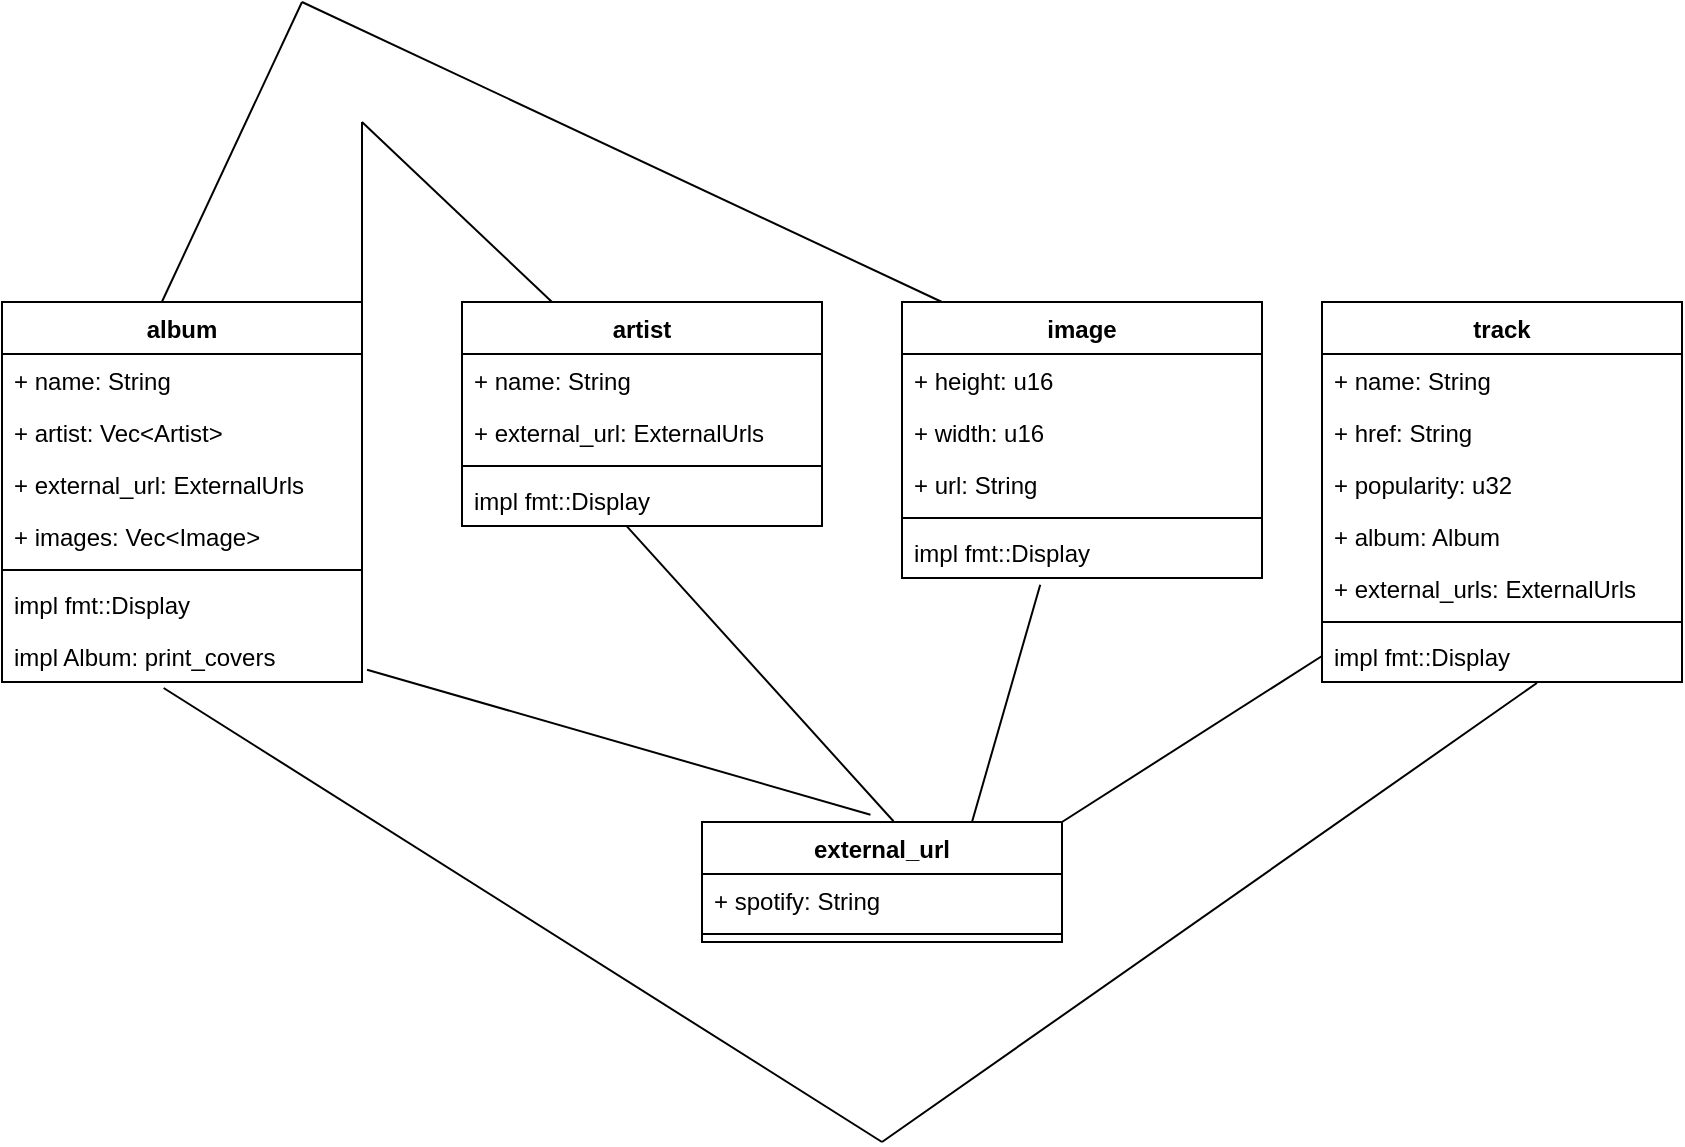 <mxfile version="20.7.3" type="device"><diagram id="kkeOVy-UeaIgRXnQb4Lh" name="Page-1"><mxGraphModel dx="1195" dy="652" grid="1" gridSize="10" guides="1" tooltips="1" connect="1" arrows="1" fold="1" page="1" pageScale="1" pageWidth="850" pageHeight="1100" math="0" shadow="0"><root><mxCell id="0"/><mxCell id="1" parent="0"/><mxCell id="hssb_KHNNa2tLjp9-2dW-55" value="album" style="swimlane;fontStyle=1;align=center;verticalAlign=top;childLayout=stackLayout;horizontal=1;startSize=26;horizontalStack=0;resizeParent=1;resizeParentMax=0;resizeLast=0;collapsible=1;marginBottom=0;" vertex="1" parent="1"><mxGeometry x="80" y="200" width="180" height="190" as="geometry"/></mxCell><mxCell id="hssb_KHNNa2tLjp9-2dW-56" value="+ name: String&#xA;" style="text;strokeColor=none;fillColor=none;align=left;verticalAlign=top;spacingLeft=4;spacingRight=4;overflow=hidden;rotatable=0;points=[[0,0.5],[1,0.5]];portConstraint=eastwest;" vertex="1" parent="hssb_KHNNa2tLjp9-2dW-55"><mxGeometry y="26" width="180" height="26" as="geometry"/></mxCell><mxCell id="hssb_KHNNa2tLjp9-2dW-59" value="+ artist: Vec&lt;Artist&gt;&#xA;" style="text;strokeColor=none;fillColor=none;align=left;verticalAlign=top;spacingLeft=4;spacingRight=4;overflow=hidden;rotatable=0;points=[[0,0.5],[1,0.5]];portConstraint=eastwest;" vertex="1" parent="hssb_KHNNa2tLjp9-2dW-55"><mxGeometry y="52" width="180" height="26" as="geometry"/></mxCell><mxCell id="hssb_KHNNa2tLjp9-2dW-60" value="+ external_url: ExternalUrls&#xA;" style="text;strokeColor=none;fillColor=none;align=left;verticalAlign=top;spacingLeft=4;spacingRight=4;overflow=hidden;rotatable=0;points=[[0,0.5],[1,0.5]];portConstraint=eastwest;" vertex="1" parent="hssb_KHNNa2tLjp9-2dW-55"><mxGeometry y="78" width="180" height="26" as="geometry"/></mxCell><mxCell id="hssb_KHNNa2tLjp9-2dW-61" value="+ images: Vec&lt;Image&gt;&#xA;" style="text;strokeColor=none;fillColor=none;align=left;verticalAlign=top;spacingLeft=4;spacingRight=4;overflow=hidden;rotatable=0;points=[[0,0.5],[1,0.5]];portConstraint=eastwest;" vertex="1" parent="hssb_KHNNa2tLjp9-2dW-55"><mxGeometry y="104" width="180" height="26" as="geometry"/></mxCell><mxCell id="hssb_KHNNa2tLjp9-2dW-57" value="" style="line;strokeWidth=1;fillColor=none;align=left;verticalAlign=middle;spacingTop=-1;spacingLeft=3;spacingRight=3;rotatable=0;labelPosition=right;points=[];portConstraint=eastwest;strokeColor=inherit;" vertex="1" parent="hssb_KHNNa2tLjp9-2dW-55"><mxGeometry y="130" width="180" height="8" as="geometry"/></mxCell><mxCell id="hssb_KHNNa2tLjp9-2dW-58" value="impl fmt::Display" style="text;strokeColor=none;fillColor=none;align=left;verticalAlign=top;spacingLeft=4;spacingRight=4;overflow=hidden;rotatable=0;points=[[0,0.5],[1,0.5]];portConstraint=eastwest;" vertex="1" parent="hssb_KHNNa2tLjp9-2dW-55"><mxGeometry y="138" width="180" height="26" as="geometry"/></mxCell><mxCell id="hssb_KHNNa2tLjp9-2dW-63" value="impl Album: print_covers" style="text;strokeColor=none;fillColor=none;align=left;verticalAlign=top;spacingLeft=4;spacingRight=4;overflow=hidden;rotatable=0;points=[[0,0.5],[1,0.5]];portConstraint=eastwest;" vertex="1" parent="hssb_KHNNa2tLjp9-2dW-55"><mxGeometry y="164" width="180" height="26" as="geometry"/></mxCell><mxCell id="hssb_KHNNa2tLjp9-2dW-65" value="artist" style="swimlane;fontStyle=1;align=center;verticalAlign=top;childLayout=stackLayout;horizontal=1;startSize=26;horizontalStack=0;resizeParent=1;resizeParentMax=0;resizeLast=0;collapsible=1;marginBottom=0;" vertex="1" parent="1"><mxGeometry x="310" y="200" width="180" height="112" as="geometry"/></mxCell><mxCell id="hssb_KHNNa2tLjp9-2dW-66" value="+ name: String&#xA;" style="text;strokeColor=none;fillColor=none;align=left;verticalAlign=top;spacingLeft=4;spacingRight=4;overflow=hidden;rotatable=0;points=[[0,0.5],[1,0.5]];portConstraint=eastwest;" vertex="1" parent="hssb_KHNNa2tLjp9-2dW-65"><mxGeometry y="26" width="180" height="26" as="geometry"/></mxCell><mxCell id="hssb_KHNNa2tLjp9-2dW-68" value="+ external_url: ExternalUrls&#xA;" style="text;strokeColor=none;fillColor=none;align=left;verticalAlign=top;spacingLeft=4;spacingRight=4;overflow=hidden;rotatable=0;points=[[0,0.5],[1,0.5]];portConstraint=eastwest;" vertex="1" parent="hssb_KHNNa2tLjp9-2dW-65"><mxGeometry y="52" width="180" height="26" as="geometry"/></mxCell><mxCell id="hssb_KHNNa2tLjp9-2dW-70" value="" style="line;strokeWidth=1;fillColor=none;align=left;verticalAlign=middle;spacingTop=-1;spacingLeft=3;spacingRight=3;rotatable=0;labelPosition=right;points=[];portConstraint=eastwest;strokeColor=inherit;" vertex="1" parent="hssb_KHNNa2tLjp9-2dW-65"><mxGeometry y="78" width="180" height="8" as="geometry"/></mxCell><mxCell id="hssb_KHNNa2tLjp9-2dW-71" value="impl fmt::Display" style="text;strokeColor=none;fillColor=none;align=left;verticalAlign=top;spacingLeft=4;spacingRight=4;overflow=hidden;rotatable=0;points=[[0,0.5],[1,0.5]];portConstraint=eastwest;" vertex="1" parent="hssb_KHNNa2tLjp9-2dW-65"><mxGeometry y="86" width="180" height="26" as="geometry"/></mxCell><mxCell id="hssb_KHNNa2tLjp9-2dW-73" value="image" style="swimlane;fontStyle=1;align=center;verticalAlign=top;childLayout=stackLayout;horizontal=1;startSize=26;horizontalStack=0;resizeParent=1;resizeParentMax=0;resizeLast=0;collapsible=1;marginBottom=0;" vertex="1" parent="1"><mxGeometry x="530" y="200" width="180" height="138" as="geometry"/></mxCell><mxCell id="hssb_KHNNa2tLjp9-2dW-74" value="+ height: u16" style="text;strokeColor=none;fillColor=none;align=left;verticalAlign=top;spacingLeft=4;spacingRight=4;overflow=hidden;rotatable=0;points=[[0,0.5],[1,0.5]];portConstraint=eastwest;" vertex="1" parent="hssb_KHNNa2tLjp9-2dW-73"><mxGeometry y="26" width="180" height="26" as="geometry"/></mxCell><mxCell id="hssb_KHNNa2tLjp9-2dW-78" value="+ width: u16" style="text;strokeColor=none;fillColor=none;align=left;verticalAlign=top;spacingLeft=4;spacingRight=4;overflow=hidden;rotatable=0;points=[[0,0.5],[1,0.5]];portConstraint=eastwest;" vertex="1" parent="hssb_KHNNa2tLjp9-2dW-73"><mxGeometry y="52" width="180" height="26" as="geometry"/></mxCell><mxCell id="hssb_KHNNa2tLjp9-2dW-75" value="+ url: String&#xA;" style="text;strokeColor=none;fillColor=none;align=left;verticalAlign=top;spacingLeft=4;spacingRight=4;overflow=hidden;rotatable=0;points=[[0,0.5],[1,0.5]];portConstraint=eastwest;" vertex="1" parent="hssb_KHNNa2tLjp9-2dW-73"><mxGeometry y="78" width="180" height="26" as="geometry"/></mxCell><mxCell id="hssb_KHNNa2tLjp9-2dW-76" value="" style="line;strokeWidth=1;fillColor=none;align=left;verticalAlign=middle;spacingTop=-1;spacingLeft=3;spacingRight=3;rotatable=0;labelPosition=right;points=[];portConstraint=eastwest;strokeColor=inherit;" vertex="1" parent="hssb_KHNNa2tLjp9-2dW-73"><mxGeometry y="104" width="180" height="8" as="geometry"/></mxCell><mxCell id="hssb_KHNNa2tLjp9-2dW-77" value="impl fmt::Display" style="text;strokeColor=none;fillColor=none;align=left;verticalAlign=top;spacingLeft=4;spacingRight=4;overflow=hidden;rotatable=0;points=[[0,0.5],[1,0.5]];portConstraint=eastwest;" vertex="1" parent="hssb_KHNNa2tLjp9-2dW-73"><mxGeometry y="112" width="180" height="26" as="geometry"/></mxCell><mxCell id="hssb_KHNNa2tLjp9-2dW-79" value="track" style="swimlane;fontStyle=1;align=center;verticalAlign=top;childLayout=stackLayout;horizontal=1;startSize=26;horizontalStack=0;resizeParent=1;resizeParentMax=0;resizeLast=0;collapsible=1;marginBottom=0;" vertex="1" parent="1"><mxGeometry x="740" y="200" width="180" height="190" as="geometry"/></mxCell><mxCell id="hssb_KHNNa2tLjp9-2dW-80" value="+ name: String" style="text;strokeColor=none;fillColor=none;align=left;verticalAlign=top;spacingLeft=4;spacingRight=4;overflow=hidden;rotatable=0;points=[[0,0.5],[1,0.5]];portConstraint=eastwest;" vertex="1" parent="hssb_KHNNa2tLjp9-2dW-79"><mxGeometry y="26" width="180" height="26" as="geometry"/></mxCell><mxCell id="hssb_KHNNa2tLjp9-2dW-81" value="+ href: String" style="text;strokeColor=none;fillColor=none;align=left;verticalAlign=top;spacingLeft=4;spacingRight=4;overflow=hidden;rotatable=0;points=[[0,0.5],[1,0.5]];portConstraint=eastwest;" vertex="1" parent="hssb_KHNNa2tLjp9-2dW-79"><mxGeometry y="52" width="180" height="26" as="geometry"/></mxCell><mxCell id="hssb_KHNNa2tLjp9-2dW-82" value="+ popularity: u32" style="text;strokeColor=none;fillColor=none;align=left;verticalAlign=top;spacingLeft=4;spacingRight=4;overflow=hidden;rotatable=0;points=[[0,0.5],[1,0.5]];portConstraint=eastwest;" vertex="1" parent="hssb_KHNNa2tLjp9-2dW-79"><mxGeometry y="78" width="180" height="26" as="geometry"/></mxCell><mxCell id="hssb_KHNNa2tLjp9-2dW-85" value="+ album: Album" style="text;strokeColor=none;fillColor=none;align=left;verticalAlign=top;spacingLeft=4;spacingRight=4;overflow=hidden;rotatable=0;points=[[0,0.5],[1,0.5]];portConstraint=eastwest;" vertex="1" parent="hssb_KHNNa2tLjp9-2dW-79"><mxGeometry y="104" width="180" height="26" as="geometry"/></mxCell><mxCell id="hssb_KHNNa2tLjp9-2dW-86" value="+ external_urls: ExternalUrls" style="text;strokeColor=none;fillColor=none;align=left;verticalAlign=top;spacingLeft=4;spacingRight=4;overflow=hidden;rotatable=0;points=[[0,0.5],[1,0.5]];portConstraint=eastwest;" vertex="1" parent="hssb_KHNNa2tLjp9-2dW-79"><mxGeometry y="130" width="180" height="26" as="geometry"/></mxCell><mxCell id="hssb_KHNNa2tLjp9-2dW-83" value="" style="line;strokeWidth=1;fillColor=none;align=left;verticalAlign=middle;spacingTop=-1;spacingLeft=3;spacingRight=3;rotatable=0;labelPosition=right;points=[];portConstraint=eastwest;strokeColor=inherit;" vertex="1" parent="hssb_KHNNa2tLjp9-2dW-79"><mxGeometry y="156" width="180" height="8" as="geometry"/></mxCell><mxCell id="hssb_KHNNa2tLjp9-2dW-84" value="impl fmt::Display" style="text;strokeColor=none;fillColor=none;align=left;verticalAlign=top;spacingLeft=4;spacingRight=4;overflow=hidden;rotatable=0;points=[[0,0.5],[1,0.5]];portConstraint=eastwest;" vertex="1" parent="hssb_KHNNa2tLjp9-2dW-79"><mxGeometry y="164" width="180" height="26" as="geometry"/></mxCell><mxCell id="hssb_KHNNa2tLjp9-2dW-87" value="external_url" style="swimlane;fontStyle=1;align=center;verticalAlign=top;childLayout=stackLayout;horizontal=1;startSize=26;horizontalStack=0;resizeParent=1;resizeParentMax=0;resizeLast=0;collapsible=1;marginBottom=0;" vertex="1" parent="1"><mxGeometry x="430" y="460" width="180" height="60" as="geometry"/></mxCell><mxCell id="hssb_KHNNa2tLjp9-2dW-91" value="+ spotify: String" style="text;strokeColor=none;fillColor=none;align=left;verticalAlign=top;spacingLeft=4;spacingRight=4;overflow=hidden;rotatable=0;points=[[0,0.5],[1,0.5]];portConstraint=eastwest;" vertex="1" parent="hssb_KHNNa2tLjp9-2dW-87"><mxGeometry y="26" width="180" height="26" as="geometry"/></mxCell><mxCell id="hssb_KHNNa2tLjp9-2dW-92" value="" style="line;strokeWidth=1;fillColor=none;align=left;verticalAlign=middle;spacingTop=-1;spacingLeft=3;spacingRight=3;rotatable=0;labelPosition=right;points=[];portConstraint=eastwest;strokeColor=inherit;" vertex="1" parent="hssb_KHNNa2tLjp9-2dW-87"><mxGeometry y="52" width="180" height="8" as="geometry"/></mxCell><mxCell id="hssb_KHNNa2tLjp9-2dW-95" value="" style="endArrow=none;html=1;rounded=0;exitX=0.468;exitY=-0.061;exitDx=0;exitDy=0;exitPerimeter=0;entryX=1.014;entryY=0.763;entryDx=0;entryDy=0;entryPerimeter=0;" edge="1" parent="1" source="hssb_KHNNa2tLjp9-2dW-87" target="hssb_KHNNa2tLjp9-2dW-63"><mxGeometry width="50" height="50" relative="1" as="geometry"><mxPoint x="550" y="440" as="sourcePoint"/><mxPoint x="600" y="390" as="targetPoint"/></mxGeometry></mxCell><mxCell id="hssb_KHNNa2tLjp9-2dW-96" value="" style="endArrow=none;html=1;rounded=0;exitX=0.532;exitY=-0.006;exitDx=0;exitDy=0;exitPerimeter=0;entryX=0.458;entryY=1.006;entryDx=0;entryDy=0;entryPerimeter=0;" edge="1" parent="1" source="hssb_KHNNa2tLjp9-2dW-87" target="hssb_KHNNa2tLjp9-2dW-71"><mxGeometry width="50" height="50" relative="1" as="geometry"><mxPoint x="524.24" y="466.34" as="sourcePoint"/><mxPoint x="272.52" y="393.838" as="targetPoint"/></mxGeometry></mxCell><mxCell id="hssb_KHNNa2tLjp9-2dW-97" value="" style="endArrow=none;html=1;rounded=0;exitX=0.75;exitY=0;exitDx=0;exitDy=0;entryX=0.384;entryY=1.128;entryDx=0;entryDy=0;entryPerimeter=0;" edge="1" parent="1" source="hssb_KHNNa2tLjp9-2dW-87" target="hssb_KHNNa2tLjp9-2dW-77"><mxGeometry width="50" height="50" relative="1" as="geometry"><mxPoint x="534.24" y="476.34" as="sourcePoint"/><mxPoint x="282.52" y="403.838" as="targetPoint"/></mxGeometry></mxCell><mxCell id="hssb_KHNNa2tLjp9-2dW-98" value="" style="endArrow=none;html=1;rounded=0;exitX=1;exitY=0;exitDx=0;exitDy=0;entryX=0;entryY=0.5;entryDx=0;entryDy=0;" edge="1" parent="1" source="hssb_KHNNa2tLjp9-2dW-87" target="hssb_KHNNa2tLjp9-2dW-84"><mxGeometry width="50" height="50" relative="1" as="geometry"><mxPoint x="544.24" y="486.34" as="sourcePoint"/><mxPoint x="292.52" y="413.838" as="targetPoint"/></mxGeometry></mxCell><mxCell id="hssb_KHNNa2tLjp9-2dW-101" value="" style="endArrow=none;html=1;rounded=0;entryX=1;entryY=0;entryDx=0;entryDy=0;" edge="1" parent="1" target="hssb_KHNNa2tLjp9-2dW-55"><mxGeometry width="50" height="50" relative="1" as="geometry"><mxPoint x="260" y="110" as="sourcePoint"/><mxPoint x="540" y="300" as="targetPoint"/></mxGeometry></mxCell><mxCell id="hssb_KHNNa2tLjp9-2dW-102" value="" style="endArrow=none;html=1;rounded=0;exitX=0.25;exitY=0;exitDx=0;exitDy=0;" edge="1" parent="1" source="hssb_KHNNa2tLjp9-2dW-65"><mxGeometry width="50" height="50" relative="1" as="geometry"><mxPoint x="350" y="50" as="sourcePoint"/><mxPoint x="260" y="110" as="targetPoint"/></mxGeometry></mxCell><mxCell id="hssb_KHNNa2tLjp9-2dW-103" value="" style="endArrow=none;html=1;rounded=0;exitX=0.111;exitY=0;exitDx=0;exitDy=0;exitPerimeter=0;" edge="1" parent="1" source="hssb_KHNNa2tLjp9-2dW-73"><mxGeometry width="50" height="50" relative="1" as="geometry"><mxPoint x="490" y="350" as="sourcePoint"/><mxPoint x="230" y="50" as="targetPoint"/></mxGeometry></mxCell><mxCell id="hssb_KHNNa2tLjp9-2dW-104" value="" style="endArrow=none;html=1;rounded=0;exitX=0.444;exitY=0;exitDx=0;exitDy=0;exitPerimeter=0;" edge="1" parent="1" source="hssb_KHNNa2tLjp9-2dW-55"><mxGeometry width="50" height="50" relative="1" as="geometry"><mxPoint x="559.98" y="210" as="sourcePoint"/><mxPoint x="230" y="50" as="targetPoint"/></mxGeometry></mxCell><mxCell id="hssb_KHNNa2tLjp9-2dW-105" value="" style="endArrow=none;html=1;rounded=0;exitX=0.449;exitY=1.115;exitDx=0;exitDy=0;exitPerimeter=0;" edge="1" parent="1" source="hssb_KHNNa2tLjp9-2dW-63"><mxGeometry width="50" height="50" relative="1" as="geometry"><mxPoint x="490" y="350" as="sourcePoint"/><mxPoint x="520" y="620" as="targetPoint"/></mxGeometry></mxCell><mxCell id="hssb_KHNNa2tLjp9-2dW-106" value="" style="endArrow=none;html=1;rounded=0;exitX=0.597;exitY=1.019;exitDx=0;exitDy=0;exitPerimeter=0;" edge="1" parent="1" source="hssb_KHNNa2tLjp9-2dW-84"><mxGeometry width="50" height="50" relative="1" as="geometry"><mxPoint x="170.82" y="402.99" as="sourcePoint"/><mxPoint x="520" y="620" as="targetPoint"/></mxGeometry></mxCell></root></mxGraphModel></diagram></mxfile>